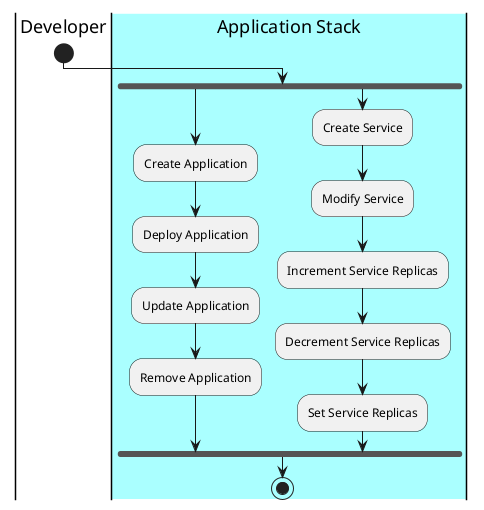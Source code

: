 @startuml
|Developer|
start
|#aaffff|Application Stack|
fork
:Create Application;
:Deploy Application;
:Update Application;
:Remove Application;
fork again
:Create Service;
:Modify Service;
:Increment Service Replicas;
:Decrement Service Replicas;
:Set Service Replicas;
fork end
stop
@enduml
